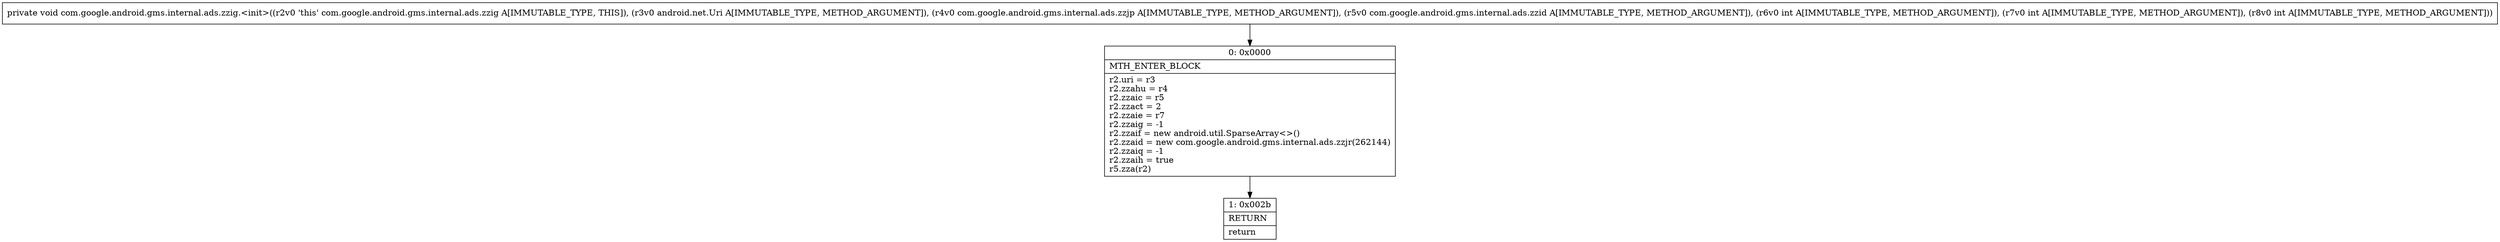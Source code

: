 digraph "CFG forcom.google.android.gms.internal.ads.zzig.\<init\>(Landroid\/net\/Uri;Lcom\/google\/android\/gms\/internal\/ads\/zzjp;Lcom\/google\/android\/gms\/internal\/ads\/zzid;III)V" {
Node_0 [shape=record,label="{0\:\ 0x0000|MTH_ENTER_BLOCK\l|r2.uri = r3\lr2.zzahu = r4\lr2.zzaic = r5\lr2.zzact = 2\lr2.zzaie = r7\lr2.zzaig = \-1\lr2.zzaif = new android.util.SparseArray\<\>()\lr2.zzaid = new com.google.android.gms.internal.ads.zzjr(262144)\lr2.zzaiq = \-1\lr2.zzaih = true\lr5.zza(r2)\l}"];
Node_1 [shape=record,label="{1\:\ 0x002b|RETURN\l|return\l}"];
MethodNode[shape=record,label="{private void com.google.android.gms.internal.ads.zzig.\<init\>((r2v0 'this' com.google.android.gms.internal.ads.zzig A[IMMUTABLE_TYPE, THIS]), (r3v0 android.net.Uri A[IMMUTABLE_TYPE, METHOD_ARGUMENT]), (r4v0 com.google.android.gms.internal.ads.zzjp A[IMMUTABLE_TYPE, METHOD_ARGUMENT]), (r5v0 com.google.android.gms.internal.ads.zzid A[IMMUTABLE_TYPE, METHOD_ARGUMENT]), (r6v0 int A[IMMUTABLE_TYPE, METHOD_ARGUMENT]), (r7v0 int A[IMMUTABLE_TYPE, METHOD_ARGUMENT]), (r8v0 int A[IMMUTABLE_TYPE, METHOD_ARGUMENT])) }"];
MethodNode -> Node_0;
Node_0 -> Node_1;
}

